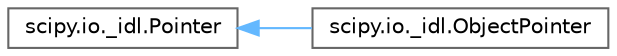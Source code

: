 digraph "Graphical Class Hierarchy"
{
 // LATEX_PDF_SIZE
  bgcolor="transparent";
  edge [fontname=Helvetica,fontsize=10,labelfontname=Helvetica,labelfontsize=10];
  node [fontname=Helvetica,fontsize=10,shape=box,height=0.2,width=0.4];
  rankdir="LR";
  Node0 [id="Node000000",label="scipy.io._idl.Pointer",height=0.2,width=0.4,color="grey40", fillcolor="white", style="filled",URL="$d4/d88/classscipy_1_1io_1_1__idl_1_1Pointer.html",tooltip=" "];
  Node0 -> Node1 [id="edge5154_Node000000_Node000001",dir="back",color="steelblue1",style="solid",tooltip=" "];
  Node1 [id="Node000001",label="scipy.io._idl.ObjectPointer",height=0.2,width=0.4,color="grey40", fillcolor="white", style="filled",URL="$d2/d7c/classscipy_1_1io_1_1__idl_1_1ObjectPointer.html",tooltip=" "];
}
